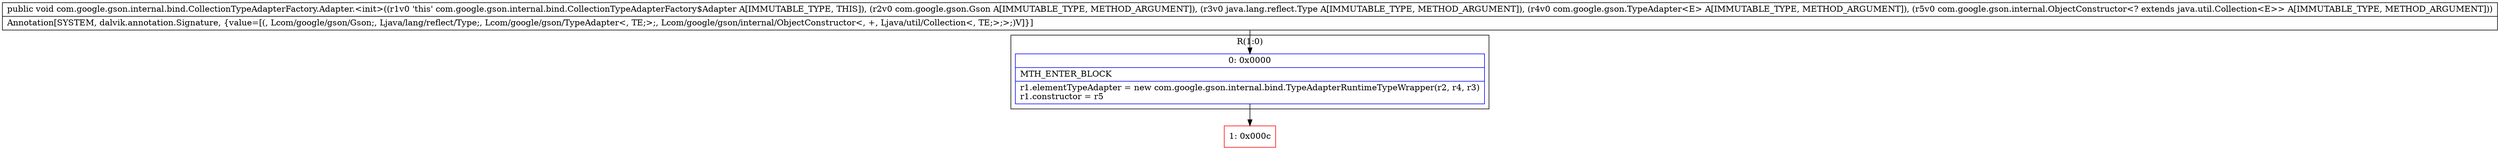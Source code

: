 digraph "CFG forcom.google.gson.internal.bind.CollectionTypeAdapterFactory.Adapter.\<init\>(Lcom\/google\/gson\/Gson;Ljava\/lang\/reflect\/Type;Lcom\/google\/gson\/TypeAdapter;Lcom\/google\/gson\/internal\/ObjectConstructor;)V" {
subgraph cluster_Region_1411971830 {
label = "R(1:0)";
node [shape=record,color=blue];
Node_0 [shape=record,label="{0\:\ 0x0000|MTH_ENTER_BLOCK\l|r1.elementTypeAdapter = new com.google.gson.internal.bind.TypeAdapterRuntimeTypeWrapper(r2, r4, r3)\lr1.constructor = r5\l}"];
}
Node_1 [shape=record,color=red,label="{1\:\ 0x000c}"];
MethodNode[shape=record,label="{public void com.google.gson.internal.bind.CollectionTypeAdapterFactory.Adapter.\<init\>((r1v0 'this' com.google.gson.internal.bind.CollectionTypeAdapterFactory$Adapter A[IMMUTABLE_TYPE, THIS]), (r2v0 com.google.gson.Gson A[IMMUTABLE_TYPE, METHOD_ARGUMENT]), (r3v0 java.lang.reflect.Type A[IMMUTABLE_TYPE, METHOD_ARGUMENT]), (r4v0 com.google.gson.TypeAdapter\<E\> A[IMMUTABLE_TYPE, METHOD_ARGUMENT]), (r5v0 com.google.gson.internal.ObjectConstructor\<? extends java.util.Collection\<E\>\> A[IMMUTABLE_TYPE, METHOD_ARGUMENT]))  | Annotation[SYSTEM, dalvik.annotation.Signature, \{value=[(, Lcom\/google\/gson\/Gson;, Ljava\/lang\/reflect\/Type;, Lcom\/google\/gson\/TypeAdapter\<, TE;\>;, Lcom\/google\/gson\/internal\/ObjectConstructor\<, +, Ljava\/util\/Collection\<, TE;\>;\>;)V]\}]\l}"];
MethodNode -> Node_0;
Node_0 -> Node_1;
}

